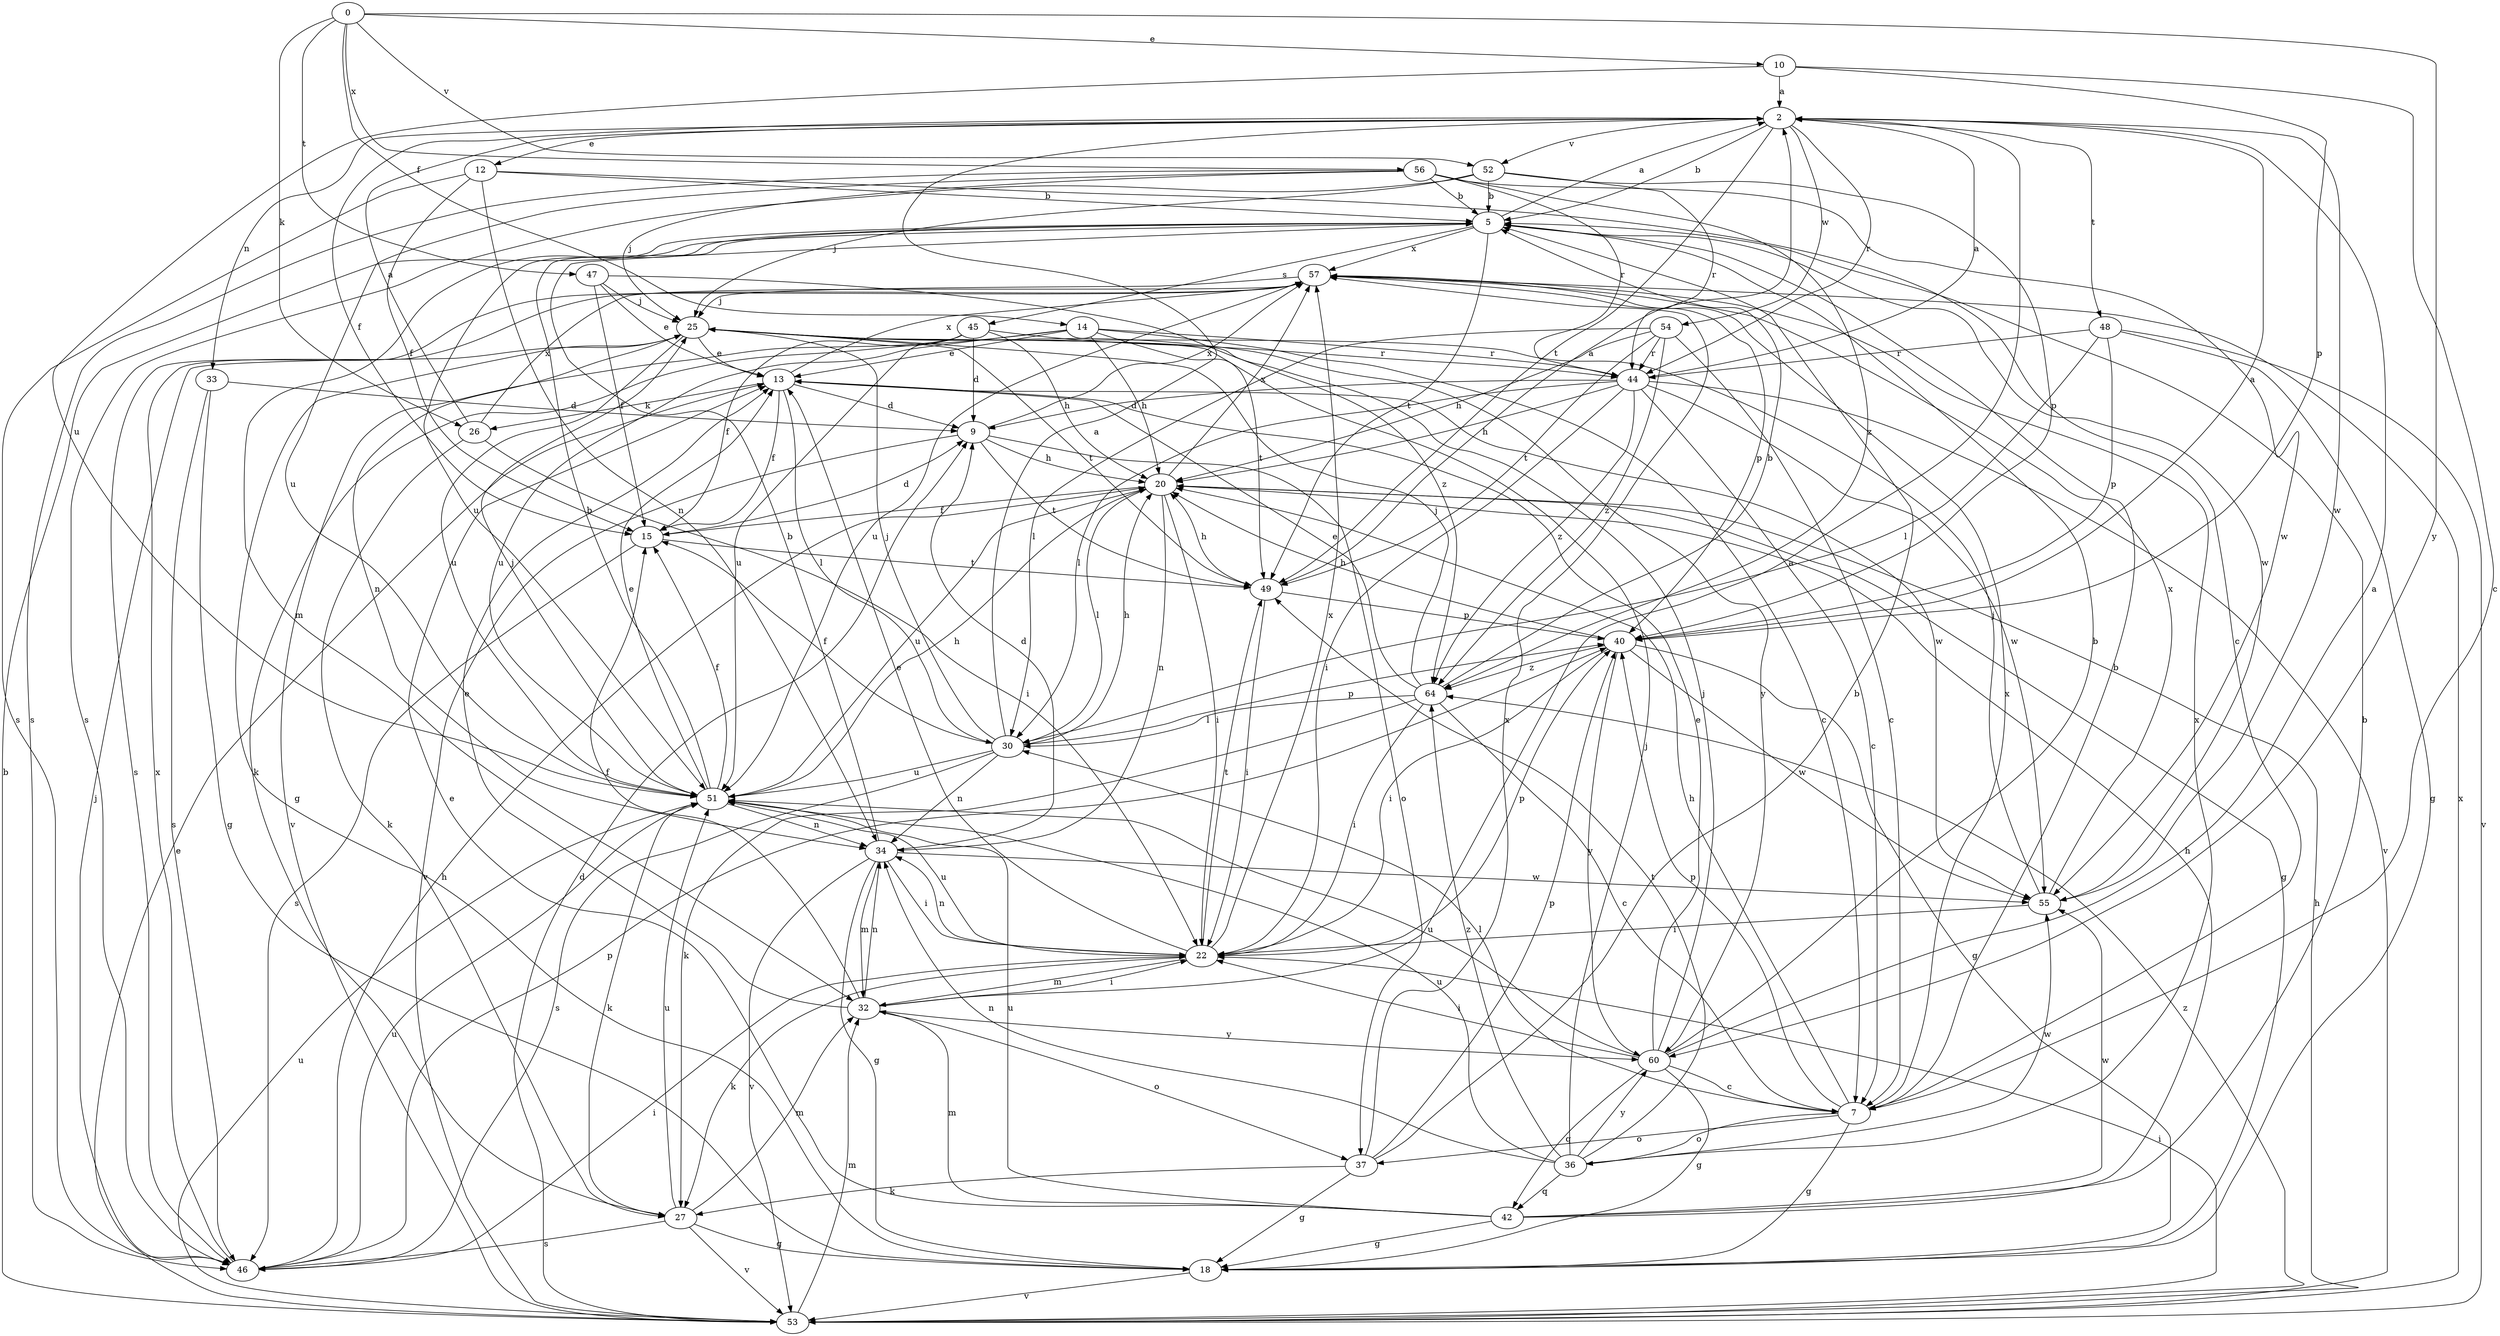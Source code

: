 strict digraph  {
0;
2;
5;
7;
9;
10;
12;
13;
14;
15;
18;
20;
22;
25;
26;
27;
30;
32;
33;
34;
36;
37;
40;
42;
44;
45;
46;
47;
48;
49;
51;
52;
53;
54;
55;
56;
57;
60;
64;
0 -> 10  [label=e];
0 -> 14  [label=f];
0 -> 26  [label=k];
0 -> 47  [label=t];
0 -> 52  [label=v];
0 -> 56  [label=x];
0 -> 60  [label=y];
2 -> 5  [label=b];
2 -> 12  [label=e];
2 -> 15  [label=f];
2 -> 33  [label=n];
2 -> 44  [label=r];
2 -> 48  [label=t];
2 -> 49  [label=t];
2 -> 52  [label=v];
2 -> 54  [label=w];
2 -> 55  [label=w];
5 -> 2  [label=a];
5 -> 32  [label=m];
5 -> 45  [label=s];
5 -> 49  [label=t];
5 -> 51  [label=u];
5 -> 55  [label=w];
5 -> 57  [label=x];
7 -> 5  [label=b];
7 -> 18  [label=g];
7 -> 20  [label=h];
7 -> 30  [label=l];
7 -> 36  [label=o];
7 -> 37  [label=o];
7 -> 40  [label=p];
7 -> 57  [label=x];
9 -> 20  [label=h];
9 -> 37  [label=o];
9 -> 49  [label=t];
9 -> 53  [label=v];
9 -> 57  [label=x];
10 -> 2  [label=a];
10 -> 7  [label=c];
10 -> 40  [label=p];
10 -> 51  [label=u];
12 -> 5  [label=b];
12 -> 7  [label=c];
12 -> 15  [label=f];
12 -> 34  [label=n];
12 -> 46  [label=s];
13 -> 9  [label=d];
13 -> 15  [label=f];
13 -> 26  [label=k];
13 -> 30  [label=l];
13 -> 55  [label=w];
13 -> 57  [label=x];
14 -> 7  [label=c];
14 -> 13  [label=e];
14 -> 20  [label=h];
14 -> 27  [label=k];
14 -> 44  [label=r];
14 -> 49  [label=t];
14 -> 51  [label=u];
15 -> 9  [label=d];
15 -> 46  [label=s];
15 -> 49  [label=t];
18 -> 53  [label=v];
20 -> 15  [label=f];
20 -> 18  [label=g];
20 -> 22  [label=i];
20 -> 30  [label=l];
20 -> 34  [label=n];
20 -> 51  [label=u];
20 -> 57  [label=x];
22 -> 13  [label=e];
22 -> 27  [label=k];
22 -> 32  [label=m];
22 -> 34  [label=n];
22 -> 40  [label=p];
22 -> 49  [label=t];
22 -> 51  [label=u];
22 -> 57  [label=x];
25 -> 13  [label=e];
25 -> 18  [label=g];
25 -> 34  [label=n];
25 -> 49  [label=t];
25 -> 51  [label=u];
25 -> 60  [label=y];
26 -> 2  [label=a];
26 -> 22  [label=i];
26 -> 27  [label=k];
26 -> 57  [label=x];
27 -> 18  [label=g];
27 -> 32  [label=m];
27 -> 46  [label=s];
27 -> 51  [label=u];
27 -> 53  [label=v];
30 -> 2  [label=a];
30 -> 15  [label=f];
30 -> 20  [label=h];
30 -> 25  [label=j];
30 -> 34  [label=n];
30 -> 40  [label=p];
30 -> 46  [label=s];
30 -> 51  [label=u];
32 -> 2  [label=a];
32 -> 13  [label=e];
32 -> 15  [label=f];
32 -> 22  [label=i];
32 -> 34  [label=n];
32 -> 37  [label=o];
32 -> 60  [label=y];
33 -> 9  [label=d];
33 -> 18  [label=g];
33 -> 46  [label=s];
34 -> 5  [label=b];
34 -> 9  [label=d];
34 -> 18  [label=g];
34 -> 22  [label=i];
34 -> 32  [label=m];
34 -> 53  [label=v];
34 -> 55  [label=w];
36 -> 25  [label=j];
36 -> 34  [label=n];
36 -> 42  [label=q];
36 -> 49  [label=t];
36 -> 51  [label=u];
36 -> 55  [label=w];
36 -> 57  [label=x];
36 -> 60  [label=y];
36 -> 64  [label=z];
37 -> 5  [label=b];
37 -> 18  [label=g];
37 -> 27  [label=k];
37 -> 40  [label=p];
37 -> 57  [label=x];
40 -> 2  [label=a];
40 -> 18  [label=g];
40 -> 20  [label=h];
40 -> 22  [label=i];
40 -> 55  [label=w];
40 -> 60  [label=y];
40 -> 64  [label=z];
42 -> 5  [label=b];
42 -> 13  [label=e];
42 -> 18  [label=g];
42 -> 20  [label=h];
42 -> 32  [label=m];
42 -> 51  [label=u];
42 -> 55  [label=w];
44 -> 2  [label=a];
44 -> 7  [label=c];
44 -> 9  [label=d];
44 -> 20  [label=h];
44 -> 22  [label=i];
44 -> 30  [label=l];
44 -> 53  [label=v];
44 -> 55  [label=w];
44 -> 64  [label=z];
45 -> 9  [label=d];
45 -> 15  [label=f];
45 -> 20  [label=h];
45 -> 44  [label=r];
45 -> 51  [label=u];
45 -> 53  [label=v];
46 -> 20  [label=h];
46 -> 22  [label=i];
46 -> 25  [label=j];
46 -> 40  [label=p];
46 -> 51  [label=u];
46 -> 57  [label=x];
47 -> 13  [label=e];
47 -> 15  [label=f];
47 -> 25  [label=j];
47 -> 64  [label=z];
48 -> 18  [label=g];
48 -> 30  [label=l];
48 -> 40  [label=p];
48 -> 44  [label=r];
48 -> 53  [label=v];
49 -> 2  [label=a];
49 -> 20  [label=h];
49 -> 22  [label=i];
49 -> 40  [label=p];
51 -> 5  [label=b];
51 -> 13  [label=e];
51 -> 15  [label=f];
51 -> 20  [label=h];
51 -> 25  [label=j];
51 -> 27  [label=k];
51 -> 34  [label=n];
52 -> 5  [label=b];
52 -> 25  [label=j];
52 -> 40  [label=p];
52 -> 44  [label=r];
52 -> 46  [label=s];
53 -> 5  [label=b];
53 -> 9  [label=d];
53 -> 13  [label=e];
53 -> 20  [label=h];
53 -> 22  [label=i];
53 -> 32  [label=m];
53 -> 51  [label=u];
53 -> 57  [label=x];
53 -> 64  [label=z];
54 -> 7  [label=c];
54 -> 20  [label=h];
54 -> 30  [label=l];
54 -> 44  [label=r];
54 -> 49  [label=t];
54 -> 64  [label=z];
55 -> 22  [label=i];
55 -> 25  [label=j];
55 -> 57  [label=x];
56 -> 5  [label=b];
56 -> 25  [label=j];
56 -> 44  [label=r];
56 -> 46  [label=s];
56 -> 51  [label=u];
56 -> 55  [label=w];
56 -> 64  [label=z];
57 -> 25  [label=j];
57 -> 40  [label=p];
57 -> 46  [label=s];
57 -> 51  [label=u];
60 -> 2  [label=a];
60 -> 5  [label=b];
60 -> 7  [label=c];
60 -> 13  [label=e];
60 -> 18  [label=g];
60 -> 22  [label=i];
60 -> 25  [label=j];
60 -> 42  [label=q];
60 -> 51  [label=u];
64 -> 5  [label=b];
64 -> 7  [label=c];
64 -> 13  [label=e];
64 -> 22  [label=i];
64 -> 25  [label=j];
64 -> 27  [label=k];
64 -> 30  [label=l];
}
